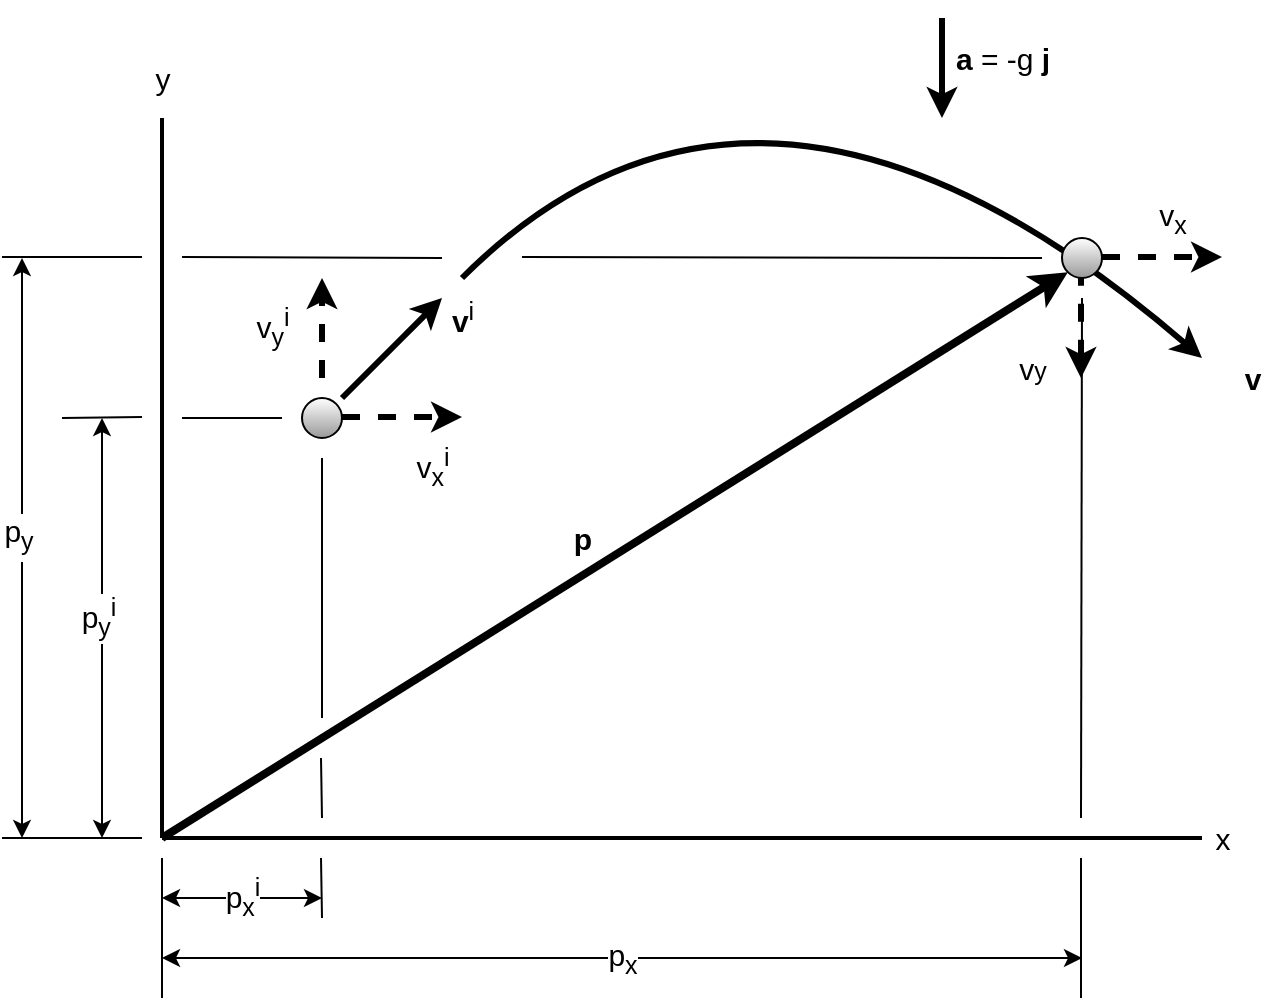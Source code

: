 <mxfile version="14.6.9" type="device"><diagram id="73biRPUC8Hnzz9GWG-GK" name="Page-1"><mxGraphModel dx="882" dy="522" grid="1" gridSize="10" guides="0" tooltips="1" connect="1" arrows="1" fold="1" page="1" pageScale="1" pageWidth="1100" pageHeight="850" math="0" shadow="0"><root><mxCell id="0"/><mxCell id="1" parent="0"/><mxCell id="gZwf_FNko7tllJNPzXko-1" value="" style="endArrow=none;html=1;strokeWidth=2;" parent="1" edge="1"><mxGeometry width="50" height="50" relative="1" as="geometry"><mxPoint x="160" y="720" as="sourcePoint"/><mxPoint x="680" y="720" as="targetPoint"/></mxGeometry></mxCell><mxCell id="gZwf_FNko7tllJNPzXko-2" value="" style="endArrow=none;html=1;strokeWidth=2;" parent="1" edge="1"><mxGeometry width="50" height="50" relative="1" as="geometry"><mxPoint x="160" y="720" as="sourcePoint"/><mxPoint x="160" y="360" as="targetPoint"/><Array as="points"><mxPoint x="160" y="720"/></Array></mxGeometry></mxCell><mxCell id="gZwf_FNko7tllJNPzXko-6" value="" style="ellipse;whiteSpace=wrap;html=1;aspect=fixed;fillColor=#999999;gradientColor=#ffffff;gradientDirection=north;" parent="1" vertex="1"><mxGeometry x="230" y="500" width="20" height="20" as="geometry"/></mxCell><mxCell id="gZwf_FNko7tllJNPzXko-8" value="" style="endArrow=classic;html=1;strokeWidth=4;entryX=0;entryY=1;entryDx=0;entryDy=0;" parent="1" target="gZwf_FNko7tllJNPzXko-4" edge="1"><mxGeometry width="50" height="50" relative="1" as="geometry"><mxPoint x="160" y="720" as="sourcePoint"/><mxPoint x="430" y="500" as="targetPoint"/></mxGeometry></mxCell><mxCell id="gZwf_FNko7tllJNPzXko-12" value="" style="curved=1;endArrow=classic;html=1;strokeWidth=3;" parent="1" edge="1"><mxGeometry width="50" height="50" relative="1" as="geometry"><mxPoint x="310" y="440" as="sourcePoint"/><mxPoint x="680" y="480" as="targetPoint"/><Array as="points"><mxPoint x="460" y="290"/></Array></mxGeometry></mxCell><mxCell id="gZwf_FNko7tllJNPzXko-4" value="" style="ellipse;whiteSpace=wrap;html=1;aspect=fixed;fillColor=#999999;gradientColor=#ffffff;gradientDirection=north;" parent="1" vertex="1"><mxGeometry x="610" y="420" width="20" height="20" as="geometry"/></mxCell><mxCell id="gZwf_FNko7tllJNPzXko-16" value="" style="endArrow=none;html=1;strokeWidth=1;" parent="1" edge="1"><mxGeometry width="50" height="50" relative="1" as="geometry"><mxPoint x="150" y="720" as="sourcePoint"/><mxPoint x="80" y="720" as="targetPoint"/></mxGeometry></mxCell><mxCell id="gZwf_FNko7tllJNPzXko-17" value="" style="endArrow=none;html=1;strokeWidth=1;" parent="1" edge="1"><mxGeometry width="50" height="50" relative="1" as="geometry"><mxPoint x="150" y="429.5" as="sourcePoint"/><mxPoint x="80" y="429.5" as="targetPoint"/></mxGeometry></mxCell><mxCell id="gZwf_FNko7tllJNPzXko-18" value="" style="endArrow=none;html=1;strokeWidth=1;" parent="1" edge="1"><mxGeometry width="50" height="50" relative="1" as="geometry"><mxPoint x="150" y="509.5" as="sourcePoint"/><mxPoint x="110" y="510" as="targetPoint"/></mxGeometry></mxCell><mxCell id="gZwf_FNko7tllJNPzXko-19" value="" style="endArrow=none;html=1;strokeWidth=1;" parent="1" edge="1"><mxGeometry width="50" height="50" relative="1" as="geometry"><mxPoint x="300" y="430" as="sourcePoint"/><mxPoint x="170" y="429.5" as="targetPoint"/></mxGeometry></mxCell><mxCell id="gZwf_FNko7tllJNPzXko-20" value="" style="endArrow=none;html=1;strokeWidth=1;" parent="1" edge="1"><mxGeometry width="50" height="50" relative="1" as="geometry"><mxPoint x="600" y="430" as="sourcePoint"/><mxPoint x="340" y="429.5" as="targetPoint"/></mxGeometry></mxCell><mxCell id="gZwf_FNko7tllJNPzXko-21" value="" style="endArrow=none;html=1;strokeWidth=1;" parent="1" edge="1"><mxGeometry width="50" height="50" relative="1" as="geometry"><mxPoint x="220" y="510" as="sourcePoint"/><mxPoint x="170" y="510" as="targetPoint"/></mxGeometry></mxCell><mxCell id="gZwf_FNko7tllJNPzXko-22" value="" style="endArrow=none;html=1;strokeWidth=1;" parent="1" edge="1"><mxGeometry width="50" height="50" relative="1" as="geometry"><mxPoint x="160" y="800" as="sourcePoint"/><mxPoint x="160" y="730" as="targetPoint"/></mxGeometry></mxCell><mxCell id="gZwf_FNko7tllJNPzXko-23" value="" style="endArrow=none;html=1;strokeWidth=1;" parent="1" edge="1"><mxGeometry width="50" height="50" relative="1" as="geometry"><mxPoint x="619.5" y="800" as="sourcePoint"/><mxPoint x="619.5" y="730" as="targetPoint"/></mxGeometry></mxCell><mxCell id="gZwf_FNko7tllJNPzXko-24" value="" style="endArrow=none;html=1;strokeWidth=1;" parent="1" edge="1"><mxGeometry width="50" height="50" relative="1" as="geometry"><mxPoint x="619.5" y="710" as="sourcePoint"/><mxPoint x="620" y="450" as="targetPoint"/></mxGeometry></mxCell><mxCell id="gZwf_FNko7tllJNPzXko-25" value="" style="endArrow=none;html=1;strokeWidth=1;" parent="1" edge="1"><mxGeometry width="50" height="50" relative="1" as="geometry"><mxPoint x="240" y="760" as="sourcePoint"/><mxPoint x="239.5" y="730" as="targetPoint"/></mxGeometry></mxCell><mxCell id="gZwf_FNko7tllJNPzXko-26" value="" style="endArrow=none;html=1;strokeWidth=1;" parent="1" edge="1"><mxGeometry width="50" height="50" relative="1" as="geometry"><mxPoint x="240" y="710" as="sourcePoint"/><mxPoint x="239.5" y="680" as="targetPoint"/></mxGeometry></mxCell><mxCell id="gZwf_FNko7tllJNPzXko-27" value="" style="endArrow=none;html=1;strokeWidth=1;" parent="1" edge="1"><mxGeometry width="50" height="50" relative="1" as="geometry"><mxPoint x="240" y="660" as="sourcePoint"/><mxPoint x="240" y="530" as="targetPoint"/></mxGeometry></mxCell><mxCell id="gZwf_FNko7tllJNPzXko-28" value="" style="endArrow=classic;startArrow=classic;html=1;strokeWidth=1;" parent="1" edge="1"><mxGeometry width="50" height="50" relative="1" as="geometry"><mxPoint x="130" y="720" as="sourcePoint"/><mxPoint x="130" y="510" as="targetPoint"/></mxGeometry></mxCell><mxCell id="gZwf_FNko7tllJNPzXko-29" value="p&lt;sub&gt;y&lt;/sub&gt;&lt;sup&gt;i&lt;/sup&gt;" style="edgeLabel;html=1;align=center;verticalAlign=middle;resizable=0;points=[];fontSize=15;" parent="gZwf_FNko7tllJNPzXko-28" vertex="1" connectable="0"><mxGeometry x="0.048" y="2" relative="1" as="geometry"><mxPoint as="offset"/></mxGeometry></mxCell><mxCell id="gZwf_FNko7tllJNPzXko-30" value="0" style="endArrow=classic;startArrow=classic;html=1;strokeWidth=1;" parent="1" edge="1"><mxGeometry width="50" height="50" relative="1" as="geometry"><mxPoint x="90" y="720" as="sourcePoint"/><mxPoint x="90" y="430" as="targetPoint"/></mxGeometry></mxCell><mxCell id="gZwf_FNko7tllJNPzXko-31" value="p&lt;sub&gt;y&lt;/sub&gt;" style="edgeLabel;html=1;align=center;verticalAlign=middle;resizable=0;points=[];fontSize=15;" parent="gZwf_FNko7tllJNPzXko-30" vertex="1" connectable="0"><mxGeometry x="0.048" y="2" relative="1" as="geometry"><mxPoint as="offset"/></mxGeometry></mxCell><mxCell id="gZwf_FNko7tllJNPzXko-32" value="y" style="text;html=1;align=center;verticalAlign=middle;resizable=0;points=[];autosize=1;fontSize=15;" parent="1" vertex="1"><mxGeometry x="150" y="330" width="20" height="20" as="geometry"/></mxCell><mxCell id="gZwf_FNko7tllJNPzXko-33" value="" style="endArrow=classic;startArrow=classic;html=1;strokeWidth=1;fontSize=15;" parent="1" edge="1"><mxGeometry width="50" height="50" relative="1" as="geometry"><mxPoint x="160" y="750" as="sourcePoint"/><mxPoint x="240" y="750" as="targetPoint"/></mxGeometry></mxCell><mxCell id="gZwf_FNko7tllJNPzXko-34" value="p&lt;sub&gt;x&lt;/sub&gt;&lt;sup&gt;i&lt;/sup&gt;" style="edgeLabel;html=1;align=center;verticalAlign=middle;resizable=0;points=[];fontSize=15;" parent="gZwf_FNko7tllJNPzXko-33" vertex="1" connectable="0"><mxGeometry x="-0.25" relative="1" as="geometry"><mxPoint x="10" as="offset"/></mxGeometry></mxCell><mxCell id="gZwf_FNko7tllJNPzXko-35" value="" style="endArrow=classic;startArrow=classic;html=1;strokeWidth=1;fontSize=15;" parent="1" edge="1"><mxGeometry width="50" height="50" relative="1" as="geometry"><mxPoint x="160" y="780" as="sourcePoint"/><mxPoint x="620" y="780" as="targetPoint"/></mxGeometry></mxCell><mxCell id="gZwf_FNko7tllJNPzXko-36" value="p&lt;sub&gt;x&lt;/sub&gt;&lt;span style=&quot;font-size: 12.5px&quot;&gt;&lt;br&gt;&lt;/span&gt;" style="edgeLabel;html=1;align=center;verticalAlign=middle;resizable=0;points=[];fontSize=15;" parent="gZwf_FNko7tllJNPzXko-35" vertex="1" connectable="0"><mxGeometry x="-0.25" relative="1" as="geometry"><mxPoint x="57" as="offset"/></mxGeometry></mxCell><mxCell id="gZwf_FNko7tllJNPzXko-37" value="x" style="text;html=1;align=center;verticalAlign=middle;resizable=0;points=[];autosize=1;fontSize=15;" parent="1" vertex="1"><mxGeometry x="680" y="710" width="20" height="20" as="geometry"/></mxCell><mxCell id="gZwf_FNko7tllJNPzXko-38" value="&lt;b&gt;p&lt;/b&gt;" style="text;html=1;align=center;verticalAlign=middle;resizable=0;points=[];autosize=1;fontSize=15;" parent="1" vertex="1"><mxGeometry x="360" y="560" width="20" height="20" as="geometry"/></mxCell><mxCell id="gZwf_FNko7tllJNPzXko-39" value="" style="endArrow=classic;html=1;strokeWidth=3;fontSize=15;dashed=1;" parent="1" edge="1"><mxGeometry width="50" height="50" relative="1" as="geometry"><mxPoint x="240" y="490" as="sourcePoint"/><mxPoint x="240" y="440" as="targetPoint"/></mxGeometry></mxCell><mxCell id="gZwf_FNko7tllJNPzXko-40" value="" style="endArrow=classic;html=1;strokeWidth=3;fontSize=15;dashed=1;" parent="1" edge="1"><mxGeometry width="50" height="50" relative="1" as="geometry"><mxPoint x="250" y="509.5" as="sourcePoint"/><mxPoint x="310" y="509.5" as="targetPoint"/></mxGeometry></mxCell><mxCell id="gZwf_FNko7tllJNPzXko-41" value="" style="endArrow=classic;html=1;strokeWidth=3;fontSize=15;" parent="1" edge="1"><mxGeometry width="50" height="50" relative="1" as="geometry"><mxPoint x="250" y="500" as="sourcePoint"/><mxPoint x="300" y="450" as="targetPoint"/></mxGeometry></mxCell><mxCell id="gZwf_FNko7tllJNPzXko-44" value="" style="endArrow=classic;html=1;strokeWidth=3;fontSize=15;dashed=1;" parent="1" edge="1"><mxGeometry width="50" height="50" relative="1" as="geometry"><mxPoint x="630" y="429.5" as="sourcePoint"/><mxPoint x="690" y="429.5" as="targetPoint"/></mxGeometry></mxCell><mxCell id="gZwf_FNko7tllJNPzXko-45" value="" style="endArrow=none;html=1;strokeWidth=3;fontSize=15;dashed=1;endFill=0;startArrow=classic;startFill=1;" parent="1" edge="1"><mxGeometry width="50" height="50" relative="1" as="geometry"><mxPoint x="619.5" y="490" as="sourcePoint"/><mxPoint x="619.5" y="440" as="targetPoint"/></mxGeometry></mxCell><mxCell id="gZwf_FNko7tllJNPzXko-46" value="v&lt;sub&gt;x&lt;/sub&gt;&lt;sup&gt;i&lt;/sup&gt;" style="text;html=1;align=center;verticalAlign=middle;resizable=0;points=[];autosize=1;fontSize=15;" parent="1" vertex="1"><mxGeometry x="280" y="520" width="30" height="30" as="geometry"/></mxCell><mxCell id="gZwf_FNko7tllJNPzXko-47" value="v&lt;sub&gt;y&lt;/sub&gt;&lt;sup&gt;i&lt;/sup&gt;" style="text;html=1;align=center;verticalAlign=middle;resizable=0;points=[];autosize=1;fontSize=15;" parent="1" vertex="1"><mxGeometry x="200" y="450" width="30" height="30" as="geometry"/></mxCell><mxCell id="gZwf_FNko7tllJNPzXko-48" value="v&lt;sub&gt;x&lt;/sub&gt;" style="text;html=1;align=center;verticalAlign=middle;resizable=0;points=[];autosize=1;fontSize=15;" parent="1" vertex="1"><mxGeometry x="650" y="395" width="30" height="30" as="geometry"/></mxCell><mxCell id="gZwf_FNko7tllJNPzXko-49" value="v&lt;span style=&quot;font-size: 12.5px&quot;&gt;y&lt;/span&gt;" style="text;html=1;align=center;verticalAlign=middle;resizable=0;points=[];autosize=1;fontSize=15;" parent="1" vertex="1"><mxGeometry x="580" y="475" width="30" height="20" as="geometry"/></mxCell><mxCell id="gZwf_FNko7tllJNPzXko-50" value="&lt;b&gt;v&lt;/b&gt;&lt;sup&gt;i&lt;/sup&gt;" style="text;html=1;align=center;verticalAlign=middle;resizable=0;points=[];autosize=1;fontSize=15;" parent="1" vertex="1"><mxGeometry x="295" y="445" width="30" height="30" as="geometry"/></mxCell><mxCell id="gZwf_FNko7tllJNPzXko-51" value="&lt;b&gt;v&lt;/b&gt;" style="text;html=1;align=center;verticalAlign=middle;resizable=0;points=[];autosize=1;fontSize=15;" parent="1" vertex="1"><mxGeometry x="695" y="480" width="20" height="20" as="geometry"/></mxCell><mxCell id="gZwf_FNko7tllJNPzXko-52" value="" style="endArrow=classic;html=1;strokeWidth=3;fontSize=15;" parent="1" edge="1"><mxGeometry width="50" height="50" relative="1" as="geometry"><mxPoint x="550" y="310" as="sourcePoint"/><mxPoint x="550" y="360" as="targetPoint"/></mxGeometry></mxCell><mxCell id="gZwf_FNko7tllJNPzXko-53" value="&lt;b&gt;a &lt;/b&gt;= -g &lt;b&gt;j&lt;/b&gt;" style="text;html=1;align=center;verticalAlign=middle;resizable=0;points=[];autosize=1;fontSize=15;" parent="1" vertex="1"><mxGeometry x="550" y="320" width="60" height="20" as="geometry"/></mxCell></root></mxGraphModel></diagram></mxfile>
